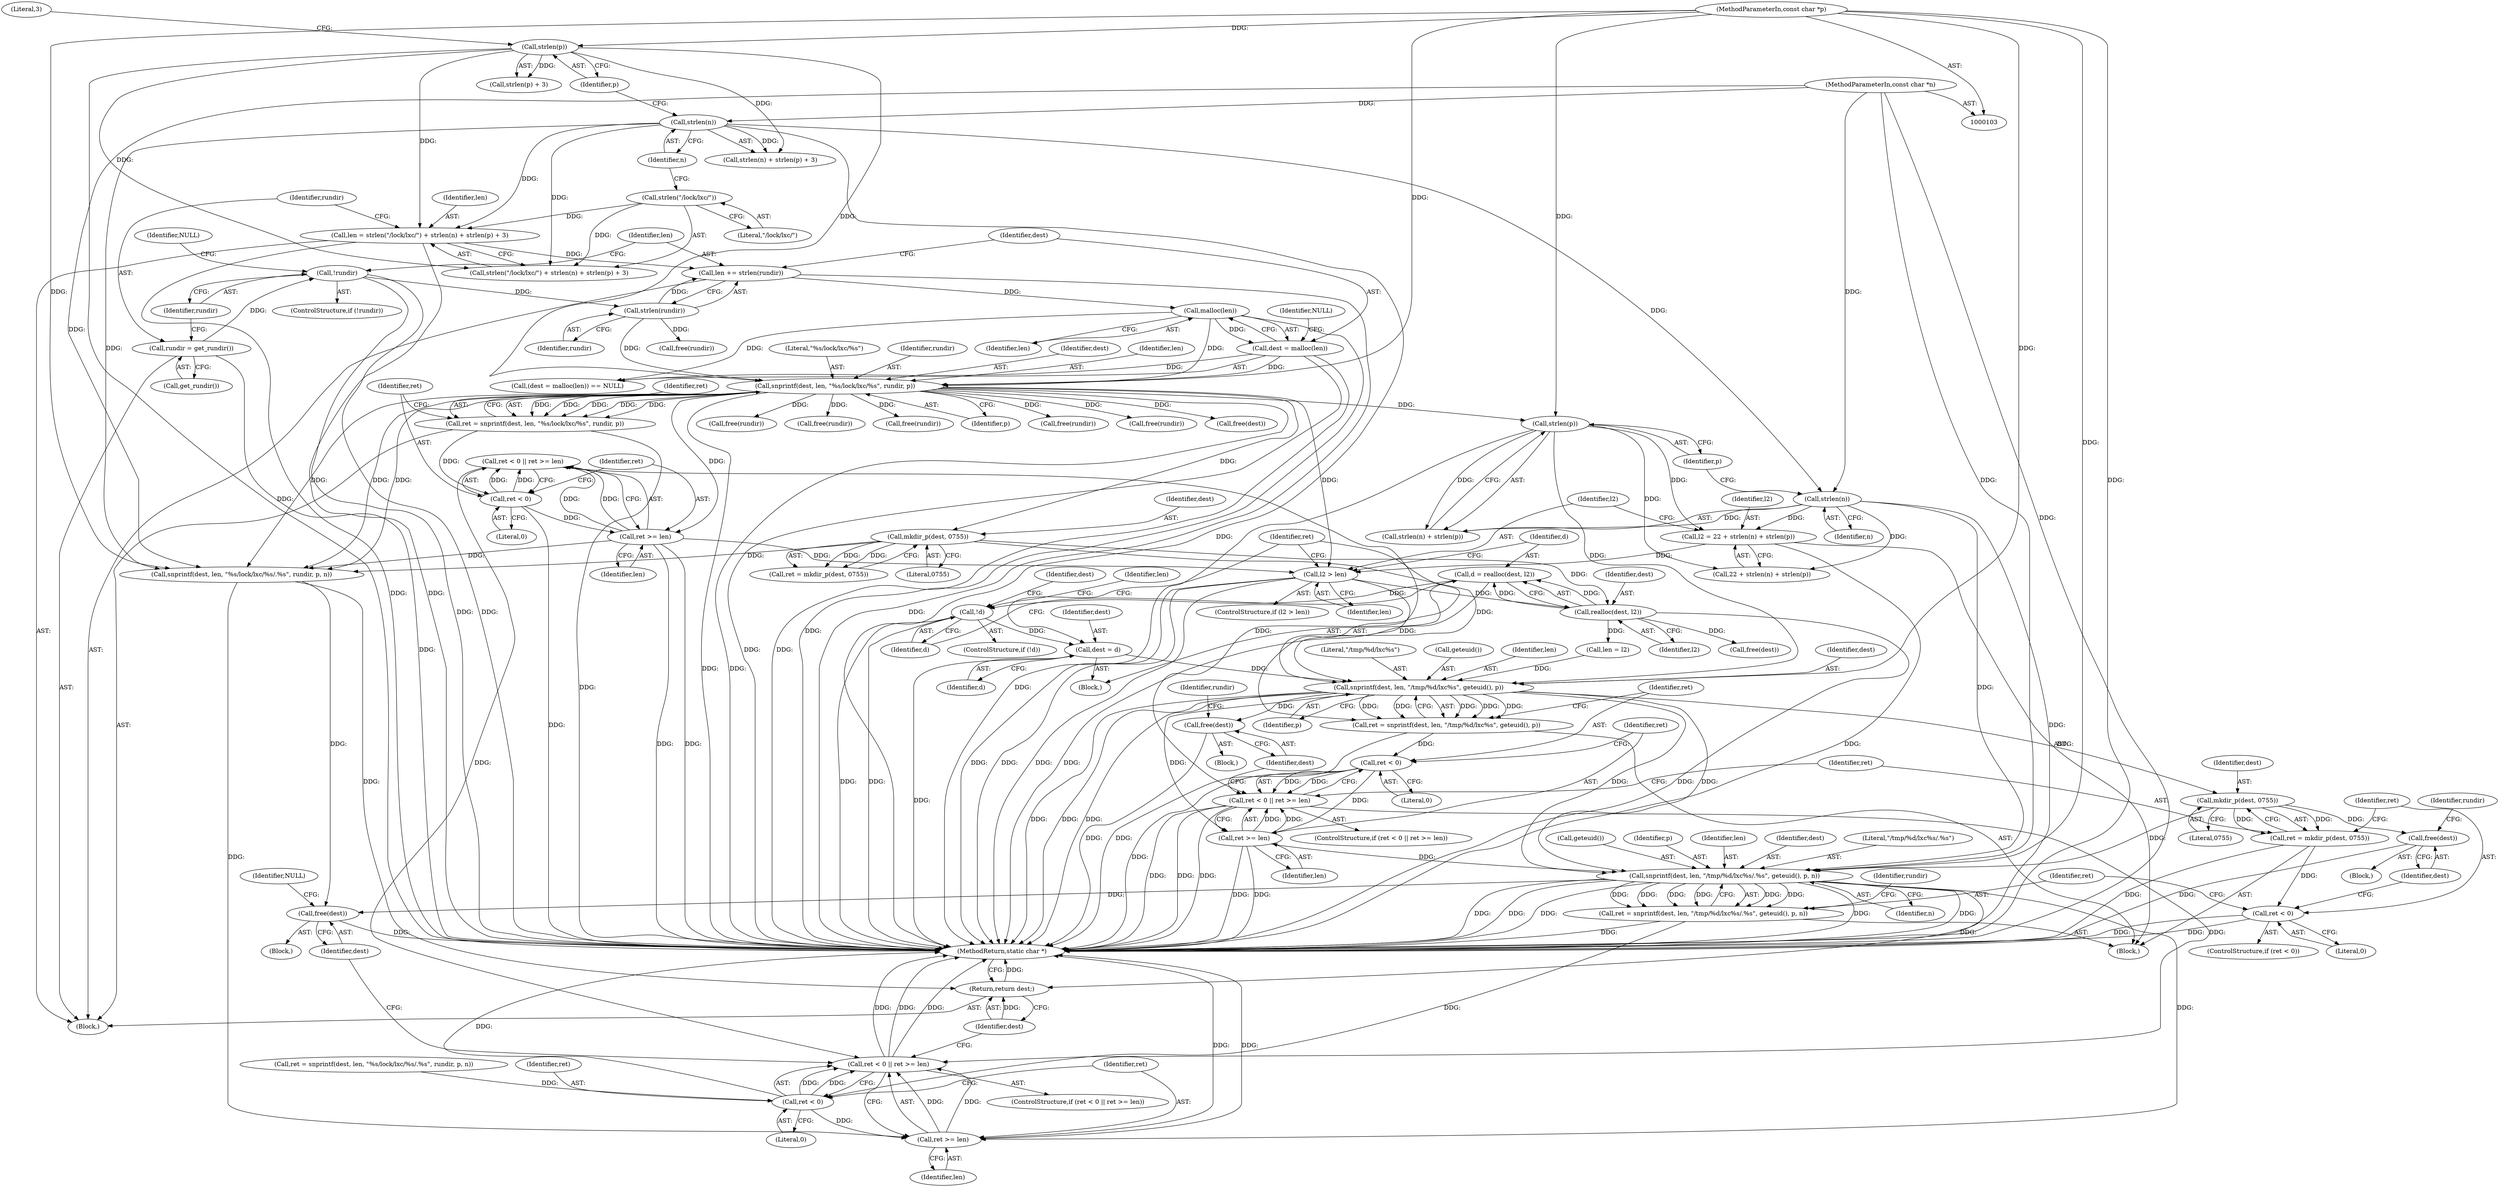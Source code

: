 digraph "1_lxc_72cf81f6a3404e35028567db2c99a90406e9c6e6@API" {
"1000196" [label="(Call,d = realloc(dest, l2))"];
"1000198" [label="(Call,realloc(dest, l2))"];
"1000172" [label="(Call,mkdir_p(dest, 0755))"];
"1000149" [label="(Call,snprintf(dest, len, \"%s/lock/lxc/%s\", rundir, p))"];
"1000137" [label="(Call,dest = malloc(len))"];
"1000139" [label="(Call,malloc(len))"];
"1000131" [label="(Call,len += strlen(rundir))"];
"1000133" [label="(Call,strlen(rundir))"];
"1000127" [label="(Call,!rundir)"];
"1000123" [label="(Call,rundir = get_rundir())"];
"1000111" [label="(Call,len = strlen(\"/lock/lxc/\") + strlen(n) + strlen(p) + 3)"];
"1000114" [label="(Call,strlen(\"/lock/lxc/\"))"];
"1000117" [label="(Call,strlen(n))"];
"1000105" [label="(MethodParameterIn,const char *n)"];
"1000120" [label="(Call,strlen(p))"];
"1000104" [label="(MethodParameterIn,const char *p)"];
"1000191" [label="(Call,l2 > len)"];
"1000181" [label="(Call,l2 = 22 + strlen(n) + strlen(p))"];
"1000186" [label="(Call,strlen(n))"];
"1000188" [label="(Call,strlen(p))"];
"1000160" [label="(Call,ret >= len)"];
"1000157" [label="(Call,ret < 0)"];
"1000147" [label="(Call,ret = snprintf(dest, len, \"%s/lock/lxc/%s\", rundir, p))"];
"1000202" [label="(Call,!d)"];
"1000214" [label="(Call,dest = d)"];
"1000219" [label="(Call,snprintf(dest, len, \"/tmp/%d/lxc%s\", geteuid(), p))"];
"1000217" [label="(Call,ret = snprintf(dest, len, \"/tmp/%d/lxc%s\", geteuid(), p))"];
"1000227" [label="(Call,ret < 0)"];
"1000226" [label="(Call,ret < 0 || ret >= len)"];
"1000278" [label="(Call,ret < 0 || ret >= len)"];
"1000230" [label="(Call,ret >= len)"];
"1000258" [label="(Call,snprintf(dest, len, \"/tmp/%d/lxc%s/.%s\", geteuid(), p, n))"];
"1000256" [label="(Call,ret = snprintf(dest, len, \"/tmp/%d/lxc%s/.%s\", geteuid(), p, n))"];
"1000279" [label="(Call,ret < 0)"];
"1000282" [label="(Call,ret >= len)"];
"1000286" [label="(Call,free(dest))"];
"1000290" [label="(Return,return dest;)"];
"1000234" [label="(Call,free(dest))"];
"1000242" [label="(Call,mkdir_p(dest, 0755))"];
"1000240" [label="(Call,ret = mkdir_p(dest, 0755))"];
"1000246" [label="(Call,ret < 0)"];
"1000250" [label="(Call,free(dest))"];
"1000147" [label="(Call,ret = snprintf(dest, len, \"%s/lock/lxc/%s\", rundir, p))"];
"1000203" [label="(Identifier,d)"];
"1000246" [label="(Call,ret < 0)"];
"1000248" [label="(Literal,0)"];
"1000292" [label="(MethodReturn,static char *)"];
"1000232" [label="(Identifier,len)"];
"1000257" [label="(Identifier,ret)"];
"1000127" [label="(Call,!rundir)"];
"1000252" [label="(Call,free(rundir))"];
"1000157" [label="(Call,ret < 0)"];
"1000262" [label="(Call,geteuid())"];
"1000126" [label="(ControlStructure,if (!rundir))"];
"1000192" [label="(Identifier,l2)"];
"1000194" [label="(Block,)"];
"1000131" [label="(Call,len += strlen(rundir))"];
"1000243" [label="(Identifier,dest)"];
"1000215" [label="(Identifier,dest)"];
"1000280" [label="(Identifier,ret)"];
"1000282" [label="(Call,ret >= len)"];
"1000245" [label="(ControlStructure,if (ret < 0))"];
"1000263" [label="(Identifier,p)"];
"1000139" [label="(Call,malloc(len))"];
"1000170" [label="(Call,ret = mkdir_p(dest, 0755))"];
"1000224" [label="(Identifier,p)"];
"1000122" [label="(Literal,3)"];
"1000140" [label="(Identifier,len)"];
"1000156" [label="(Call,ret < 0 || ret >= len)"];
"1000276" [label="(Identifier,rundir)"];
"1000268" [label="(Call,snprintf(dest, len, \"%s/lock/lxc/%s/.%s\", rundir, p, n))"];
"1000141" [label="(Identifier,NULL)"];
"1000114" [label="(Call,strlen(\"/lock/lxc/\"))"];
"1000196" [label="(Call,d = realloc(dest, l2))"];
"1000136" [label="(Call,(dest = malloc(len)) == NULL)"];
"1000183" [label="(Call,22 + strlen(n) + strlen(p))"];
"1000284" [label="(Identifier,len)"];
"1000223" [label="(Call,geteuid())"];
"1000206" [label="(Identifier,dest)"];
"1000291" [label="(Identifier,dest)"];
"1000207" [label="(Call,free(rundir))"];
"1000111" [label="(Call,len = strlen(\"/lock/lxc/\") + strlen(n) + strlen(p) + 3)"];
"1000149" [label="(Call,snprintf(dest, len, \"%s/lock/lxc/%s\", rundir, p))"];
"1000225" [label="(ControlStructure,if (ret < 0 || ret >= len))"];
"1000138" [label="(Identifier,dest)"];
"1000235" [label="(Identifier,dest)"];
"1000277" [label="(ControlStructure,if (ret < 0 || ret >= len))"];
"1000287" [label="(Identifier,dest)"];
"1000260" [label="(Identifier,len)"];
"1000244" [label="(Literal,0755)"];
"1000125" [label="(Call,get_rundir())"];
"1000237" [label="(Identifier,rundir)"];
"1000251" [label="(Identifier,dest)"];
"1000153" [label="(Identifier,rundir)"];
"1000166" [label="(Call,free(rundir))"];
"1000221" [label="(Identifier,len)"];
"1000279" [label="(Call,ret < 0)"];
"1000150" [label="(Identifier,dest)"];
"1000179" [label="(Block,)"];
"1000199" [label="(Identifier,dest)"];
"1000119" [label="(Call,strlen(p) + 3)"];
"1000230" [label="(Call,ret >= len)"];
"1000124" [label="(Identifier,rundir)"];
"1000113" [label="(Call,strlen(\"/lock/lxc/\") + strlen(n) + strlen(p) + 3)"];
"1000220" [label="(Identifier,dest)"];
"1000217" [label="(Call,ret = snprintf(dest, len, \"/tmp/%d/lxc%s\", geteuid(), p))"];
"1000115" [label="(Literal,\"/lock/lxc/\")"];
"1000249" [label="(Block,)"];
"1000289" [label="(Identifier,NULL)"];
"1000181" [label="(Call,l2 = 22 + strlen(n) + strlen(p))"];
"1000154" [label="(Identifier,p)"];
"1000226" [label="(Call,ret < 0 || ret >= len)"];
"1000236" [label="(Call,free(rundir))"];
"1000290" [label="(Return,return dest;)"];
"1000286" [label="(Call,free(dest))"];
"1000174" [label="(Literal,0755)"];
"1000218" [label="(Identifier,ret)"];
"1000173" [label="(Identifier,dest)"];
"1000191" [label="(Call,l2 > len)"];
"1000123" [label="(Call,rundir = get_rundir())"];
"1000105" [label="(MethodParameterIn,const char *n)"];
"1000219" [label="(Call,snprintf(dest, len, \"/tmp/%d/lxc%s\", geteuid(), p))"];
"1000134" [label="(Identifier,rundir)"];
"1000202" [label="(Call,!d)"];
"1000137" [label="(Call,dest = malloc(len))"];
"1000151" [label="(Identifier,len)"];
"1000148" [label="(Identifier,ret)"];
"1000250" [label="(Call,free(dest))"];
"1000116" [label="(Call,strlen(n) + strlen(p) + 3)"];
"1000285" [label="(Block,)"];
"1000229" [label="(Literal,0)"];
"1000222" [label="(Literal,\"/tmp/%d/lxc%s\")"];
"1000198" [label="(Call,realloc(dest, l2))"];
"1000160" [label="(Call,ret >= len)"];
"1000231" [label="(Identifier,ret)"];
"1000256" [label="(Call,ret = snprintf(dest, len, \"/tmp/%d/lxc%s/.%s\", geteuid(), p, n))"];
"1000234" [label="(Call,free(dest))"];
"1000117" [label="(Call,strlen(n))"];
"1000104" [label="(MethodParameterIn,const char *p)"];
"1000182" [label="(Identifier,l2)"];
"1000211" [label="(Call,len = l2)"];
"1000259" [label="(Identifier,dest)"];
"1000121" [label="(Identifier,p)"];
"1000152" [label="(Literal,\"%s/lock/lxc/%s\")"];
"1000118" [label="(Identifier,n)"];
"1000275" [label="(Call,free(rundir))"];
"1000193" [label="(Identifier,len)"];
"1000186" [label="(Call,strlen(n))"];
"1000120" [label="(Call,strlen(p))"];
"1000197" [label="(Identifier,d)"];
"1000283" [label="(Identifier,ret)"];
"1000264" [label="(Identifier,n)"];
"1000205" [label="(Call,free(dest))"];
"1000190" [label="(ControlStructure,if (l2 > len))"];
"1000258" [label="(Call,snprintf(dest, len, \"/tmp/%d/lxc%s/.%s\", geteuid(), p, n))"];
"1000278" [label="(Call,ret < 0 || ret >= len)"];
"1000216" [label="(Identifier,d)"];
"1000233" [label="(Block,)"];
"1000130" [label="(Identifier,NULL)"];
"1000158" [label="(Identifier,ret)"];
"1000161" [label="(Identifier,ret)"];
"1000240" [label="(Call,ret = mkdir_p(dest, 0755))"];
"1000133" [label="(Call,strlen(rundir))"];
"1000164" [label="(Call,free(dest))"];
"1000159" [label="(Literal,0)"];
"1000143" [label="(Call,free(rundir))"];
"1000162" [label="(Identifier,len)"];
"1000185" [label="(Call,strlen(n) + strlen(p))"];
"1000172" [label="(Call,mkdir_p(dest, 0755))"];
"1000132" [label="(Identifier,len)"];
"1000189" [label="(Identifier,p)"];
"1000242" [label="(Call,mkdir_p(dest, 0755))"];
"1000201" [label="(ControlStructure,if (!d))"];
"1000200" [label="(Identifier,l2)"];
"1000106" [label="(Block,)"];
"1000241" [label="(Identifier,ret)"];
"1000227" [label="(Call,ret < 0)"];
"1000112" [label="(Identifier,len)"];
"1000228" [label="(Identifier,ret)"];
"1000212" [label="(Identifier,len)"];
"1000128" [label="(Identifier,rundir)"];
"1000253" [label="(Identifier,rundir)"];
"1000188" [label="(Call,strlen(p))"];
"1000261" [label="(Literal,\"/tmp/%d/lxc%s/.%s\")"];
"1000266" [label="(Call,ret = snprintf(dest, len, \"%s/lock/lxc/%s/.%s\", rundir, p, n))"];
"1000247" [label="(Identifier,ret)"];
"1000214" [label="(Call,dest = d)"];
"1000187" [label="(Identifier,n)"];
"1000281" [label="(Literal,0)"];
"1000196" -> "1000194"  [label="AST: "];
"1000196" -> "1000198"  [label="CFG: "];
"1000197" -> "1000196"  [label="AST: "];
"1000198" -> "1000196"  [label="AST: "];
"1000203" -> "1000196"  [label="CFG: "];
"1000196" -> "1000292"  [label="DDG: "];
"1000198" -> "1000196"  [label="DDG: "];
"1000198" -> "1000196"  [label="DDG: "];
"1000196" -> "1000202"  [label="DDG: "];
"1000198" -> "1000200"  [label="CFG: "];
"1000199" -> "1000198"  [label="AST: "];
"1000200" -> "1000198"  [label="AST: "];
"1000198" -> "1000292"  [label="DDG: "];
"1000172" -> "1000198"  [label="DDG: "];
"1000191" -> "1000198"  [label="DDG: "];
"1000198" -> "1000205"  [label="DDG: "];
"1000198" -> "1000211"  [label="DDG: "];
"1000172" -> "1000170"  [label="AST: "];
"1000172" -> "1000174"  [label="CFG: "];
"1000173" -> "1000172"  [label="AST: "];
"1000174" -> "1000172"  [label="AST: "];
"1000170" -> "1000172"  [label="CFG: "];
"1000172" -> "1000170"  [label="DDG: "];
"1000172" -> "1000170"  [label="DDG: "];
"1000149" -> "1000172"  [label="DDG: "];
"1000172" -> "1000219"  [label="DDG: "];
"1000172" -> "1000268"  [label="DDG: "];
"1000149" -> "1000147"  [label="AST: "];
"1000149" -> "1000154"  [label="CFG: "];
"1000150" -> "1000149"  [label="AST: "];
"1000151" -> "1000149"  [label="AST: "];
"1000152" -> "1000149"  [label="AST: "];
"1000153" -> "1000149"  [label="AST: "];
"1000154" -> "1000149"  [label="AST: "];
"1000147" -> "1000149"  [label="CFG: "];
"1000149" -> "1000292"  [label="DDG: "];
"1000149" -> "1000292"  [label="DDG: "];
"1000149" -> "1000147"  [label="DDG: "];
"1000149" -> "1000147"  [label="DDG: "];
"1000149" -> "1000147"  [label="DDG: "];
"1000149" -> "1000147"  [label="DDG: "];
"1000149" -> "1000147"  [label="DDG: "];
"1000137" -> "1000149"  [label="DDG: "];
"1000139" -> "1000149"  [label="DDG: "];
"1000133" -> "1000149"  [label="DDG: "];
"1000120" -> "1000149"  [label="DDG: "];
"1000104" -> "1000149"  [label="DDG: "];
"1000149" -> "1000160"  [label="DDG: "];
"1000149" -> "1000164"  [label="DDG: "];
"1000149" -> "1000166"  [label="DDG: "];
"1000149" -> "1000188"  [label="DDG: "];
"1000149" -> "1000191"  [label="DDG: "];
"1000149" -> "1000207"  [label="DDG: "];
"1000149" -> "1000236"  [label="DDG: "];
"1000149" -> "1000252"  [label="DDG: "];
"1000149" -> "1000268"  [label="DDG: "];
"1000149" -> "1000268"  [label="DDG: "];
"1000149" -> "1000268"  [label="DDG: "];
"1000149" -> "1000275"  [label="DDG: "];
"1000137" -> "1000136"  [label="AST: "];
"1000137" -> "1000139"  [label="CFG: "];
"1000138" -> "1000137"  [label="AST: "];
"1000139" -> "1000137"  [label="AST: "];
"1000141" -> "1000137"  [label="CFG: "];
"1000137" -> "1000292"  [label="DDG: "];
"1000137" -> "1000292"  [label="DDG: "];
"1000137" -> "1000136"  [label="DDG: "];
"1000139" -> "1000137"  [label="DDG: "];
"1000139" -> "1000140"  [label="CFG: "];
"1000140" -> "1000139"  [label="AST: "];
"1000139" -> "1000292"  [label="DDG: "];
"1000139" -> "1000136"  [label="DDG: "];
"1000131" -> "1000139"  [label="DDG: "];
"1000131" -> "1000106"  [label="AST: "];
"1000131" -> "1000133"  [label="CFG: "];
"1000132" -> "1000131"  [label="AST: "];
"1000133" -> "1000131"  [label="AST: "];
"1000138" -> "1000131"  [label="CFG: "];
"1000131" -> "1000292"  [label="DDG: "];
"1000133" -> "1000131"  [label="DDG: "];
"1000111" -> "1000131"  [label="DDG: "];
"1000133" -> "1000134"  [label="CFG: "];
"1000134" -> "1000133"  [label="AST: "];
"1000127" -> "1000133"  [label="DDG: "];
"1000133" -> "1000143"  [label="DDG: "];
"1000127" -> "1000126"  [label="AST: "];
"1000127" -> "1000128"  [label="CFG: "];
"1000128" -> "1000127"  [label="AST: "];
"1000130" -> "1000127"  [label="CFG: "];
"1000132" -> "1000127"  [label="CFG: "];
"1000127" -> "1000292"  [label="DDG: "];
"1000127" -> "1000292"  [label="DDG: "];
"1000123" -> "1000127"  [label="DDG: "];
"1000123" -> "1000106"  [label="AST: "];
"1000123" -> "1000125"  [label="CFG: "];
"1000124" -> "1000123"  [label="AST: "];
"1000125" -> "1000123"  [label="AST: "];
"1000128" -> "1000123"  [label="CFG: "];
"1000123" -> "1000292"  [label="DDG: "];
"1000111" -> "1000106"  [label="AST: "];
"1000111" -> "1000113"  [label="CFG: "];
"1000112" -> "1000111"  [label="AST: "];
"1000113" -> "1000111"  [label="AST: "];
"1000124" -> "1000111"  [label="CFG: "];
"1000111" -> "1000292"  [label="DDG: "];
"1000111" -> "1000292"  [label="DDG: "];
"1000114" -> "1000111"  [label="DDG: "];
"1000117" -> "1000111"  [label="DDG: "];
"1000120" -> "1000111"  [label="DDG: "];
"1000114" -> "1000113"  [label="AST: "];
"1000114" -> "1000115"  [label="CFG: "];
"1000115" -> "1000114"  [label="AST: "];
"1000118" -> "1000114"  [label="CFG: "];
"1000114" -> "1000113"  [label="DDG: "];
"1000117" -> "1000116"  [label="AST: "];
"1000117" -> "1000118"  [label="CFG: "];
"1000118" -> "1000117"  [label="AST: "];
"1000121" -> "1000117"  [label="CFG: "];
"1000117" -> "1000292"  [label="DDG: "];
"1000117" -> "1000113"  [label="DDG: "];
"1000117" -> "1000116"  [label="DDG: "];
"1000105" -> "1000117"  [label="DDG: "];
"1000117" -> "1000186"  [label="DDG: "];
"1000117" -> "1000268"  [label="DDG: "];
"1000105" -> "1000103"  [label="AST: "];
"1000105" -> "1000292"  [label="DDG: "];
"1000105" -> "1000186"  [label="DDG: "];
"1000105" -> "1000258"  [label="DDG: "];
"1000105" -> "1000268"  [label="DDG: "];
"1000120" -> "1000119"  [label="AST: "];
"1000120" -> "1000121"  [label="CFG: "];
"1000121" -> "1000120"  [label="AST: "];
"1000122" -> "1000120"  [label="CFG: "];
"1000120" -> "1000292"  [label="DDG: "];
"1000120" -> "1000113"  [label="DDG: "];
"1000120" -> "1000116"  [label="DDG: "];
"1000120" -> "1000119"  [label="DDG: "];
"1000104" -> "1000120"  [label="DDG: "];
"1000104" -> "1000103"  [label="AST: "];
"1000104" -> "1000292"  [label="DDG: "];
"1000104" -> "1000188"  [label="DDG: "];
"1000104" -> "1000219"  [label="DDG: "];
"1000104" -> "1000258"  [label="DDG: "];
"1000104" -> "1000268"  [label="DDG: "];
"1000191" -> "1000190"  [label="AST: "];
"1000191" -> "1000193"  [label="CFG: "];
"1000192" -> "1000191"  [label="AST: "];
"1000193" -> "1000191"  [label="AST: "];
"1000197" -> "1000191"  [label="CFG: "];
"1000218" -> "1000191"  [label="CFG: "];
"1000191" -> "1000292"  [label="DDG: "];
"1000191" -> "1000292"  [label="DDG: "];
"1000191" -> "1000292"  [label="DDG: "];
"1000181" -> "1000191"  [label="DDG: "];
"1000160" -> "1000191"  [label="DDG: "];
"1000191" -> "1000219"  [label="DDG: "];
"1000181" -> "1000179"  [label="AST: "];
"1000181" -> "1000183"  [label="CFG: "];
"1000182" -> "1000181"  [label="AST: "];
"1000183" -> "1000181"  [label="AST: "];
"1000192" -> "1000181"  [label="CFG: "];
"1000181" -> "1000292"  [label="DDG: "];
"1000186" -> "1000181"  [label="DDG: "];
"1000188" -> "1000181"  [label="DDG: "];
"1000186" -> "1000185"  [label="AST: "];
"1000186" -> "1000187"  [label="CFG: "];
"1000187" -> "1000186"  [label="AST: "];
"1000189" -> "1000186"  [label="CFG: "];
"1000186" -> "1000292"  [label="DDG: "];
"1000186" -> "1000183"  [label="DDG: "];
"1000186" -> "1000185"  [label="DDG: "];
"1000186" -> "1000258"  [label="DDG: "];
"1000188" -> "1000185"  [label="AST: "];
"1000188" -> "1000189"  [label="CFG: "];
"1000189" -> "1000188"  [label="AST: "];
"1000185" -> "1000188"  [label="CFG: "];
"1000188" -> "1000292"  [label="DDG: "];
"1000188" -> "1000183"  [label="DDG: "];
"1000188" -> "1000185"  [label="DDG: "];
"1000188" -> "1000219"  [label="DDG: "];
"1000160" -> "1000156"  [label="AST: "];
"1000160" -> "1000162"  [label="CFG: "];
"1000161" -> "1000160"  [label="AST: "];
"1000162" -> "1000160"  [label="AST: "];
"1000156" -> "1000160"  [label="CFG: "];
"1000160" -> "1000292"  [label="DDG: "];
"1000160" -> "1000292"  [label="DDG: "];
"1000160" -> "1000156"  [label="DDG: "];
"1000160" -> "1000156"  [label="DDG: "];
"1000157" -> "1000160"  [label="DDG: "];
"1000160" -> "1000268"  [label="DDG: "];
"1000157" -> "1000156"  [label="AST: "];
"1000157" -> "1000159"  [label="CFG: "];
"1000158" -> "1000157"  [label="AST: "];
"1000159" -> "1000157"  [label="AST: "];
"1000161" -> "1000157"  [label="CFG: "];
"1000156" -> "1000157"  [label="CFG: "];
"1000157" -> "1000292"  [label="DDG: "];
"1000157" -> "1000156"  [label="DDG: "];
"1000157" -> "1000156"  [label="DDG: "];
"1000147" -> "1000157"  [label="DDG: "];
"1000147" -> "1000106"  [label="AST: "];
"1000148" -> "1000147"  [label="AST: "];
"1000158" -> "1000147"  [label="CFG: "];
"1000147" -> "1000292"  [label="DDG: "];
"1000202" -> "1000201"  [label="AST: "];
"1000202" -> "1000203"  [label="CFG: "];
"1000203" -> "1000202"  [label="AST: "];
"1000206" -> "1000202"  [label="CFG: "];
"1000212" -> "1000202"  [label="CFG: "];
"1000202" -> "1000292"  [label="DDG: "];
"1000202" -> "1000292"  [label="DDG: "];
"1000202" -> "1000214"  [label="DDG: "];
"1000214" -> "1000194"  [label="AST: "];
"1000214" -> "1000216"  [label="CFG: "];
"1000215" -> "1000214"  [label="AST: "];
"1000216" -> "1000214"  [label="AST: "];
"1000218" -> "1000214"  [label="CFG: "];
"1000214" -> "1000292"  [label="DDG: "];
"1000214" -> "1000219"  [label="DDG: "];
"1000219" -> "1000217"  [label="AST: "];
"1000219" -> "1000224"  [label="CFG: "];
"1000220" -> "1000219"  [label="AST: "];
"1000221" -> "1000219"  [label="AST: "];
"1000222" -> "1000219"  [label="AST: "];
"1000223" -> "1000219"  [label="AST: "];
"1000224" -> "1000219"  [label="AST: "];
"1000217" -> "1000219"  [label="CFG: "];
"1000219" -> "1000292"  [label="DDG: "];
"1000219" -> "1000292"  [label="DDG: "];
"1000219" -> "1000292"  [label="DDG: "];
"1000219" -> "1000217"  [label="DDG: "];
"1000219" -> "1000217"  [label="DDG: "];
"1000219" -> "1000217"  [label="DDG: "];
"1000219" -> "1000217"  [label="DDG: "];
"1000219" -> "1000217"  [label="DDG: "];
"1000211" -> "1000219"  [label="DDG: "];
"1000219" -> "1000230"  [label="DDG: "];
"1000219" -> "1000234"  [label="DDG: "];
"1000219" -> "1000242"  [label="DDG: "];
"1000219" -> "1000258"  [label="DDG: "];
"1000219" -> "1000258"  [label="DDG: "];
"1000217" -> "1000179"  [label="AST: "];
"1000218" -> "1000217"  [label="AST: "];
"1000228" -> "1000217"  [label="CFG: "];
"1000217" -> "1000292"  [label="DDG: "];
"1000217" -> "1000227"  [label="DDG: "];
"1000227" -> "1000226"  [label="AST: "];
"1000227" -> "1000229"  [label="CFG: "];
"1000228" -> "1000227"  [label="AST: "];
"1000229" -> "1000227"  [label="AST: "];
"1000231" -> "1000227"  [label="CFG: "];
"1000226" -> "1000227"  [label="CFG: "];
"1000227" -> "1000292"  [label="DDG: "];
"1000227" -> "1000226"  [label="DDG: "];
"1000227" -> "1000226"  [label="DDG: "];
"1000227" -> "1000230"  [label="DDG: "];
"1000226" -> "1000225"  [label="AST: "];
"1000226" -> "1000230"  [label="CFG: "];
"1000230" -> "1000226"  [label="AST: "];
"1000235" -> "1000226"  [label="CFG: "];
"1000241" -> "1000226"  [label="CFG: "];
"1000226" -> "1000292"  [label="DDG: "];
"1000226" -> "1000292"  [label="DDG: "];
"1000226" -> "1000292"  [label="DDG: "];
"1000230" -> "1000226"  [label="DDG: "];
"1000230" -> "1000226"  [label="DDG: "];
"1000156" -> "1000226"  [label="DDG: "];
"1000226" -> "1000278"  [label="DDG: "];
"1000278" -> "1000277"  [label="AST: "];
"1000278" -> "1000279"  [label="CFG: "];
"1000278" -> "1000282"  [label="CFG: "];
"1000279" -> "1000278"  [label="AST: "];
"1000282" -> "1000278"  [label="AST: "];
"1000287" -> "1000278"  [label="CFG: "];
"1000291" -> "1000278"  [label="CFG: "];
"1000278" -> "1000292"  [label="DDG: "];
"1000278" -> "1000292"  [label="DDG: "];
"1000278" -> "1000292"  [label="DDG: "];
"1000279" -> "1000278"  [label="DDG: "];
"1000279" -> "1000278"  [label="DDG: "];
"1000156" -> "1000278"  [label="DDG: "];
"1000282" -> "1000278"  [label="DDG: "];
"1000282" -> "1000278"  [label="DDG: "];
"1000230" -> "1000232"  [label="CFG: "];
"1000231" -> "1000230"  [label="AST: "];
"1000232" -> "1000230"  [label="AST: "];
"1000230" -> "1000292"  [label="DDG: "];
"1000230" -> "1000292"  [label="DDG: "];
"1000230" -> "1000258"  [label="DDG: "];
"1000258" -> "1000256"  [label="AST: "];
"1000258" -> "1000264"  [label="CFG: "];
"1000259" -> "1000258"  [label="AST: "];
"1000260" -> "1000258"  [label="AST: "];
"1000261" -> "1000258"  [label="AST: "];
"1000262" -> "1000258"  [label="AST: "];
"1000263" -> "1000258"  [label="AST: "];
"1000264" -> "1000258"  [label="AST: "];
"1000256" -> "1000258"  [label="CFG: "];
"1000258" -> "1000292"  [label="DDG: "];
"1000258" -> "1000292"  [label="DDG: "];
"1000258" -> "1000292"  [label="DDG: "];
"1000258" -> "1000292"  [label="DDG: "];
"1000258" -> "1000292"  [label="DDG: "];
"1000258" -> "1000256"  [label="DDG: "];
"1000258" -> "1000256"  [label="DDG: "];
"1000258" -> "1000256"  [label="DDG: "];
"1000258" -> "1000256"  [label="DDG: "];
"1000258" -> "1000256"  [label="DDG: "];
"1000258" -> "1000256"  [label="DDG: "];
"1000242" -> "1000258"  [label="DDG: "];
"1000258" -> "1000282"  [label="DDG: "];
"1000258" -> "1000286"  [label="DDG: "];
"1000258" -> "1000290"  [label="DDG: "];
"1000256" -> "1000179"  [label="AST: "];
"1000257" -> "1000256"  [label="AST: "];
"1000276" -> "1000256"  [label="CFG: "];
"1000256" -> "1000292"  [label="DDG: "];
"1000256" -> "1000279"  [label="DDG: "];
"1000279" -> "1000281"  [label="CFG: "];
"1000280" -> "1000279"  [label="AST: "];
"1000281" -> "1000279"  [label="AST: "];
"1000283" -> "1000279"  [label="CFG: "];
"1000279" -> "1000292"  [label="DDG: "];
"1000266" -> "1000279"  [label="DDG: "];
"1000279" -> "1000282"  [label="DDG: "];
"1000282" -> "1000284"  [label="CFG: "];
"1000283" -> "1000282"  [label="AST: "];
"1000284" -> "1000282"  [label="AST: "];
"1000282" -> "1000292"  [label="DDG: "];
"1000282" -> "1000292"  [label="DDG: "];
"1000268" -> "1000282"  [label="DDG: "];
"1000286" -> "1000285"  [label="AST: "];
"1000286" -> "1000287"  [label="CFG: "];
"1000287" -> "1000286"  [label="AST: "];
"1000289" -> "1000286"  [label="CFG: "];
"1000286" -> "1000292"  [label="DDG: "];
"1000268" -> "1000286"  [label="DDG: "];
"1000290" -> "1000106"  [label="AST: "];
"1000290" -> "1000291"  [label="CFG: "];
"1000291" -> "1000290"  [label="AST: "];
"1000292" -> "1000290"  [label="CFG: "];
"1000290" -> "1000292"  [label="DDG: "];
"1000291" -> "1000290"  [label="DDG: "];
"1000268" -> "1000290"  [label="DDG: "];
"1000234" -> "1000233"  [label="AST: "];
"1000234" -> "1000235"  [label="CFG: "];
"1000235" -> "1000234"  [label="AST: "];
"1000237" -> "1000234"  [label="CFG: "];
"1000234" -> "1000292"  [label="DDG: "];
"1000242" -> "1000240"  [label="AST: "];
"1000242" -> "1000244"  [label="CFG: "];
"1000243" -> "1000242"  [label="AST: "];
"1000244" -> "1000242"  [label="AST: "];
"1000240" -> "1000242"  [label="CFG: "];
"1000242" -> "1000240"  [label="DDG: "];
"1000242" -> "1000240"  [label="DDG: "];
"1000242" -> "1000250"  [label="DDG: "];
"1000240" -> "1000179"  [label="AST: "];
"1000241" -> "1000240"  [label="AST: "];
"1000247" -> "1000240"  [label="CFG: "];
"1000240" -> "1000292"  [label="DDG: "];
"1000240" -> "1000246"  [label="DDG: "];
"1000246" -> "1000245"  [label="AST: "];
"1000246" -> "1000248"  [label="CFG: "];
"1000247" -> "1000246"  [label="AST: "];
"1000248" -> "1000246"  [label="AST: "];
"1000251" -> "1000246"  [label="CFG: "];
"1000257" -> "1000246"  [label="CFG: "];
"1000246" -> "1000292"  [label="DDG: "];
"1000246" -> "1000292"  [label="DDG: "];
"1000250" -> "1000249"  [label="AST: "];
"1000250" -> "1000251"  [label="CFG: "];
"1000251" -> "1000250"  [label="AST: "];
"1000253" -> "1000250"  [label="CFG: "];
"1000250" -> "1000292"  [label="DDG: "];
}
